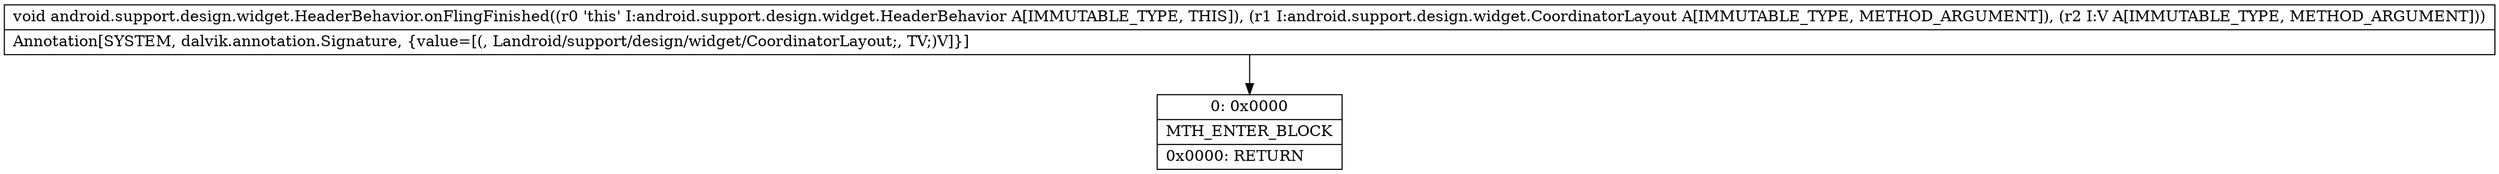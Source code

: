 digraph "CFG forandroid.support.design.widget.HeaderBehavior.onFlingFinished(Landroid\/support\/design\/widget\/CoordinatorLayout;Landroid\/view\/View;)V" {
Node_0 [shape=record,label="{0\:\ 0x0000|MTH_ENTER_BLOCK\l|0x0000: RETURN   \l}"];
MethodNode[shape=record,label="{void android.support.design.widget.HeaderBehavior.onFlingFinished((r0 'this' I:android.support.design.widget.HeaderBehavior A[IMMUTABLE_TYPE, THIS]), (r1 I:android.support.design.widget.CoordinatorLayout A[IMMUTABLE_TYPE, METHOD_ARGUMENT]), (r2 I:V A[IMMUTABLE_TYPE, METHOD_ARGUMENT]))  | Annotation[SYSTEM, dalvik.annotation.Signature, \{value=[(, Landroid\/support\/design\/widget\/CoordinatorLayout;, TV;)V]\}]\l}"];
MethodNode -> Node_0;
}

